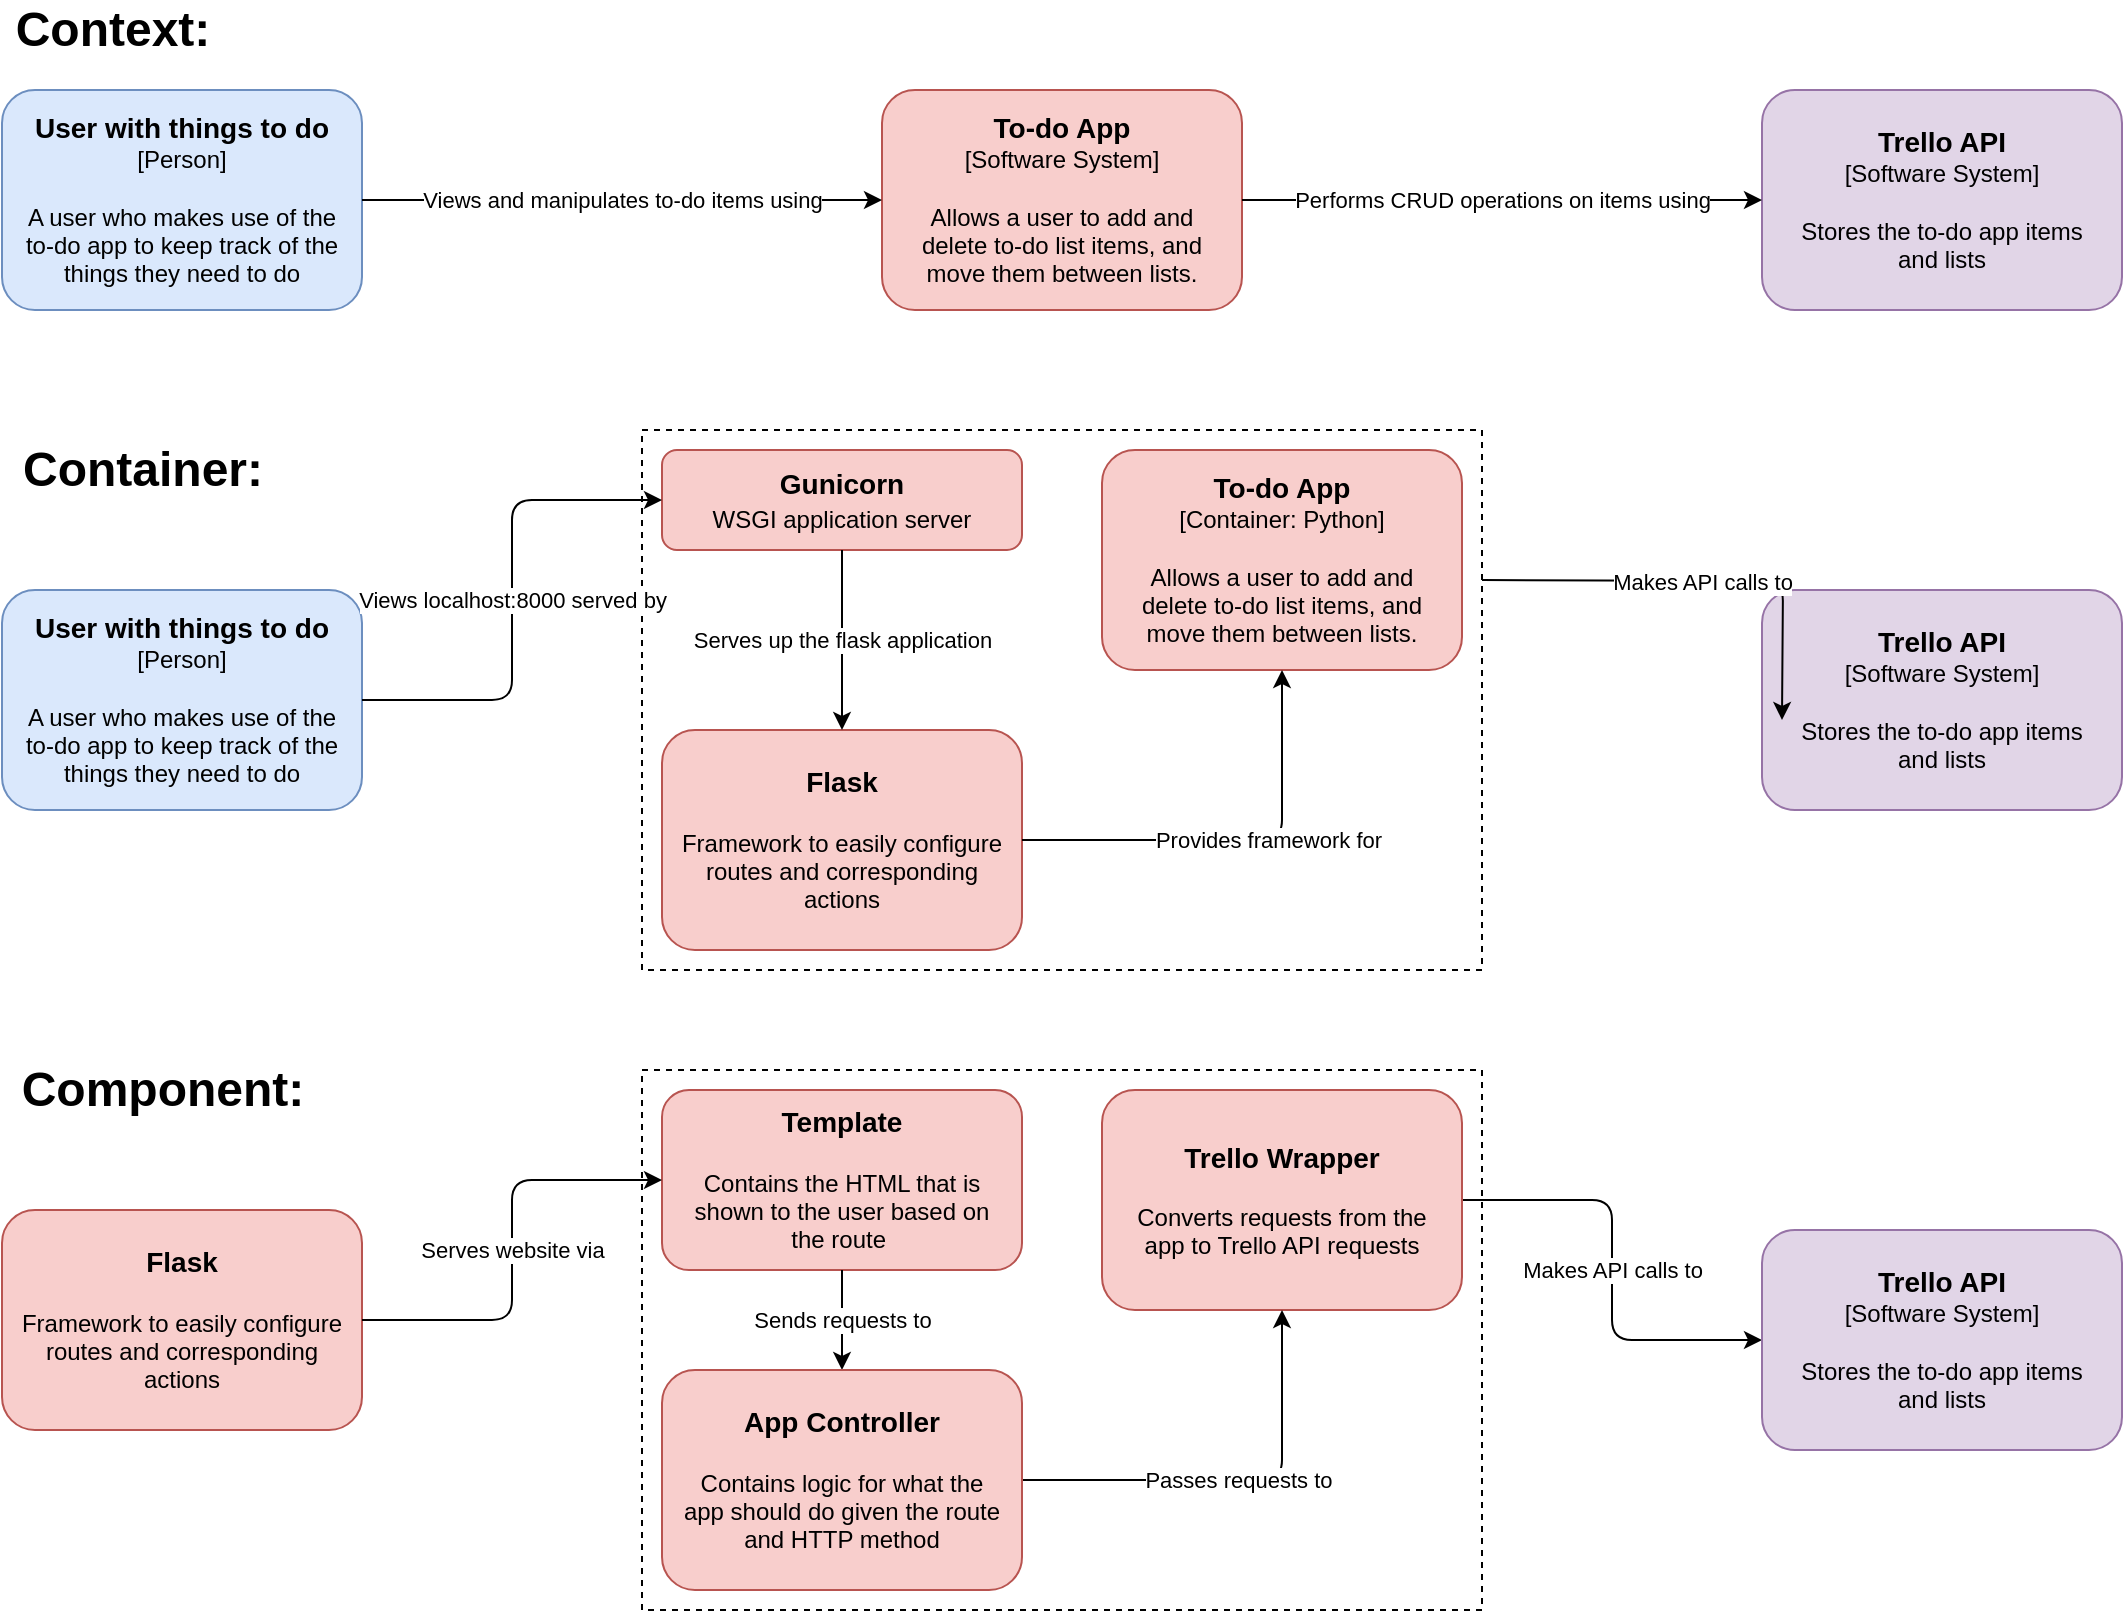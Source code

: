 <mxfile version="13.6.5">
    <diagram id="FNPzh5rsRgi6MCxf9DPo" name="Page-1">
        <mxGraphModel dx="723" dy="575" grid="1" gridSize="10" guides="1" tooltips="1" connect="1" arrows="1" fold="1" page="1" pageScale="1" pageWidth="850" pageHeight="1100" math="0" shadow="0">
            <root>
                <mxCell id="0"/>
                <mxCell id="1" parent="0"/>
                <mxCell id="13" value="" style="rounded=0;whiteSpace=wrap;html=1;dashed=1;fillColor=none;" parent="1" vertex="1">
                    <mxGeometry x="400" y="250" width="420" height="270" as="geometry"/>
                </mxCell>
                <mxCell id="zRoybYSnjrFQFX31tjQ8-4" value="&lt;div style=&quot;font-size: 14px&quot;&gt;&lt;b&gt;User with things to do&lt;/b&gt;&lt;/div&gt;&lt;div&gt;[Person]&lt;/div&gt;&lt;div&gt;&lt;br&gt;&lt;/div&gt;&lt;div&gt;A user who makes use of the to-do app to keep track of the things they need to do&lt;br&gt;&lt;/div&gt;" style="rounded=1;whiteSpace=wrap;html=1;fillColor=#dae8fc;strokeColor=#6c8ebf;spacing=10;fontColor=#000000;" parent="1" vertex="1">
                    <mxGeometry x="80" y="80" width="180" height="110" as="geometry"/>
                </mxCell>
                <mxCell id="zRoybYSnjrFQFX31tjQ8-5" value="&lt;div style=&quot;font-size: 14px&quot;&gt;&lt;b&gt;To-do App&lt;/b&gt;&lt;br&gt;&lt;/div&gt;&lt;div&gt;[Software System]&lt;/div&gt;&lt;div&gt;&lt;br&gt;&lt;/div&gt;&lt;div&gt;Allows a user to add and delete to-do list items, and move them between lists.&lt;br&gt;&lt;/div&gt;" style="rounded=1;whiteSpace=wrap;html=1;fillColor=#f8cecc;strokeColor=#b85450;spacing=10;fontColor=#000000;" parent="1" vertex="1">
                    <mxGeometry x="520" y="80" width="180" height="110" as="geometry"/>
                </mxCell>
                <mxCell id="zRoybYSnjrFQFX31tjQ8-8" value="" style="endArrow=classic;html=1;exitX=1;exitY=0.5;exitDx=0;exitDy=0;entryX=0;entryY=0.5;entryDx=0;entryDy=0;verticalAlign=middle;fontColor=#000000;labelBackgroundColor=#FFFFFF;" parent="1" source="zRoybYSnjrFQFX31tjQ8-4" target="zRoybYSnjrFQFX31tjQ8-5" edge="1">
                    <mxGeometry relative="1" as="geometry">
                        <mxPoint x="430" y="410" as="sourcePoint"/>
                        <mxPoint x="485" y="290" as="targetPoint"/>
                    </mxGeometry>
                </mxCell>
                <mxCell id="zRoybYSnjrFQFX31tjQ8-9" value="Views and manipulates to-do items using" style="edgeLabel;resizable=0;html=1;align=center;verticalAlign=middle;fontColor=#000000;labelBackgroundColor=#FFFFFF;" parent="zRoybYSnjrFQFX31tjQ8-8" connectable="0" vertex="1">
                    <mxGeometry relative="1" as="geometry"/>
                </mxCell>
                <mxCell id="zRoybYSnjrFQFX31tjQ8-11" value="&lt;div style=&quot;font-size: 14px&quot;&gt;&lt;b&gt;Trello API&lt;/b&gt;&lt;br&gt;&lt;/div&gt;&lt;div&gt;[Software System]&lt;/div&gt;&lt;div&gt;&lt;br&gt;&lt;/div&gt;&lt;div&gt;Stores the to-do app items and lists&lt;br&gt;&lt;/div&gt;" style="rounded=1;whiteSpace=wrap;html=1;fillColor=#e1d5e7;strokeColor=#9673a6;spacing=10;fontColor=#000000;" parent="1" vertex="1">
                    <mxGeometry x="960" y="80" width="180" height="110" as="geometry"/>
                </mxCell>
                <mxCell id="zRoybYSnjrFQFX31tjQ8-12" value="" style="endArrow=classic;html=1;exitX=1;exitY=0.5;exitDx=0;exitDy=0;entryX=0;entryY=0.5;entryDx=0;entryDy=0;verticalAlign=middle;" parent="1" source="zRoybYSnjrFQFX31tjQ8-5" target="zRoybYSnjrFQFX31tjQ8-11" edge="1">
                    <mxGeometry relative="1" as="geometry">
                        <mxPoint x="479.5" y="400" as="sourcePoint"/>
                        <mxPoint x="479.5" y="500" as="targetPoint"/>
                    </mxGeometry>
                </mxCell>
                <mxCell id="zRoybYSnjrFQFX31tjQ8-13" value="Performs CRUD operations on items using" style="edgeLabel;resizable=0;html=1;align=center;verticalAlign=middle;fontColor=#000000;labelBackgroundColor=#FFFFFF;" parent="zRoybYSnjrFQFX31tjQ8-12" connectable="0" vertex="1">
                    <mxGeometry relative="1" as="geometry"/>
                </mxCell>
                <mxCell id="4" value="&lt;b&gt;&lt;font style=&quot;font-size: 24px&quot;&gt;Context:&lt;/font&gt;&lt;/b&gt;" style="text;html=1;resizable=0;autosize=1;align=center;verticalAlign=middle;points=[];fillColor=none;strokeColor=none;rounded=0;labelBackgroundColor=#FFFFFF;fontColor=#000000;" parent="1" vertex="1">
                    <mxGeometry x="80" y="40" width="110" height="20" as="geometry"/>
                </mxCell>
                <mxCell id="5" value="&lt;div style=&quot;font-size: 14px&quot;&gt;&lt;b&gt;User with things to do&lt;/b&gt;&lt;/div&gt;&lt;div&gt;[Person]&lt;/div&gt;&lt;div&gt;&lt;br&gt;&lt;/div&gt;&lt;div&gt;A user who makes use of the to-do app to keep track of the things they need to do&lt;br&gt;&lt;/div&gt;" style="rounded=1;whiteSpace=wrap;html=1;fillColor=#dae8fc;strokeColor=#6c8ebf;spacing=10;fontColor=#000000;" parent="1" vertex="1">
                    <mxGeometry x="80" y="330" width="180" height="110" as="geometry"/>
                </mxCell>
                <mxCell id="6" value="&lt;div style=&quot;font-size: 14px&quot;&gt;&lt;b&gt;To-do App&lt;/b&gt;&lt;br&gt;&lt;/div&gt;&lt;div&gt;[Container: Python]&lt;/div&gt;&lt;div&gt;&lt;br&gt;&lt;/div&gt;&lt;div&gt;Allows a user to add and delete to-do list items, and move them between lists.&lt;br&gt;&lt;/div&gt;" style="rounded=1;whiteSpace=wrap;html=1;fillColor=#f8cecc;strokeColor=#b85450;spacing=10;fontColor=#000000;" parent="1" vertex="1">
                    <mxGeometry x="630" y="260" width="180" height="110" as="geometry"/>
                </mxCell>
                <mxCell id="9" value="&lt;div style=&quot;font-size: 14px&quot;&gt;&lt;b&gt;Trello API&lt;/b&gt;&lt;br&gt;&lt;/div&gt;&lt;div&gt;[Software System]&lt;/div&gt;&lt;div&gt;&lt;br&gt;&lt;/div&gt;&lt;div&gt;Stores the to-do app items and lists&lt;br&gt;&lt;/div&gt;" style="rounded=1;whiteSpace=wrap;html=1;fillColor=#e1d5e7;strokeColor=#9673a6;spacing=10;fontColor=#000000;" parent="1" vertex="1">
                    <mxGeometry x="960" y="330" width="180" height="110" as="geometry"/>
                </mxCell>
                <mxCell id="10" value="" style="endArrow=classic;html=1;exitX=1;exitY=0.5;exitDx=0;exitDy=0;entryX=0;entryY=0.5;entryDx=0;entryDy=0;verticalAlign=middle;edgeStyle=orthogonalEdgeStyle;" parent="1" source="30" target="26" edge="1">
                    <mxGeometry relative="1" as="geometry">
                        <mxPoint x="830" y="770" as="sourcePoint"/>
                        <mxPoint x="980" y="840" as="targetPoint"/>
                    </mxGeometry>
                </mxCell>
                <mxCell id="11" value="Makes API calls to" style="edgeLabel;resizable=0;html=1;align=center;verticalAlign=middle;fontColor=#000000;labelBackgroundColor=#FFFFFF;" parent="10" connectable="0" vertex="1">
                    <mxGeometry relative="1" as="geometry"/>
                </mxCell>
                <mxCell id="12" value="&lt;b&gt;&lt;font style=&quot;font-size: 24px&quot;&gt;Container:&lt;/font&gt;&lt;/b&gt;" style="text;html=1;resizable=0;autosize=1;align=center;verticalAlign=middle;points=[];fillColor=none;strokeColor=none;rounded=0;labelBackgroundColor=#FFFFFF;fontColor=#000000;" parent="1" vertex="1">
                    <mxGeometry x="80" y="260" width="140" height="20" as="geometry"/>
                </mxCell>
                <mxCell id="14" value="&lt;div style=&quot;font-size: 14px&quot;&gt;&lt;b&gt;Gunicorn&lt;/b&gt;&lt;/div&gt;&lt;div&gt;&lt;font style=&quot;font-size: 12px&quot;&gt;WSGI application server&lt;/font&gt;&lt;b style=&quot;font-size: 14px&quot;&gt;&lt;br&gt;&lt;/b&gt;&lt;/div&gt;" style="rounded=1;whiteSpace=wrap;html=1;fillColor=#f8cecc;strokeColor=#b85450;spacing=10;fontColor=#000000;" parent="1" vertex="1">
                    <mxGeometry x="410" y="260" width="180" height="50" as="geometry"/>
                </mxCell>
                <mxCell id="15" value="" style="endArrow=classic;html=1;exitX=1;exitY=0.5;exitDx=0;exitDy=0;entryX=0;entryY=0.5;entryDx=0;entryDy=0;verticalAlign=middle;edgeStyle=orthogonalEdgeStyle;" parent="1" source="5" target="14" edge="1">
                    <mxGeometry relative="1" as="geometry">
                        <mxPoint x="260" y="385" as="sourcePoint"/>
                        <mxPoint x="425" y="350" as="targetPoint"/>
                    </mxGeometry>
                </mxCell>
                <mxCell id="16" value="Views localhost:8000 served by" style="edgeLabel;resizable=0;html=1;align=center;verticalAlign=middle;labelBackgroundColor=#FFFFFF;fontColor=#000000;" parent="15" connectable="0" vertex="1">
                    <mxGeometry relative="1" as="geometry"/>
                </mxCell>
                <mxCell id="17" value="&lt;div style=&quot;font-size: 14px&quot;&gt;&lt;b&gt;Flask&lt;/b&gt;&lt;/div&gt;&lt;div&gt;&lt;br&gt;&lt;/div&gt;&lt;div&gt;Framework to easily configure routes and corresponding actions&lt;br&gt;&lt;/div&gt;" style="rounded=1;whiteSpace=wrap;html=1;fillColor=#f8cecc;strokeColor=#b85450;spacing=10;fontColor=#000000;" parent="1" vertex="1">
                    <mxGeometry x="410" y="400" width="180" height="110" as="geometry"/>
                </mxCell>
                <mxCell id="19" value="" style="endArrow=classic;html=1;exitX=0.5;exitY=1;exitDx=0;exitDy=0;verticalAlign=middle;entryX=0.5;entryY=0;entryDx=0;entryDy=0;" parent="1" source="14" target="17" edge="1">
                    <mxGeometry relative="1" as="geometry">
                        <mxPoint x="270" y="365" as="sourcePoint"/>
                        <mxPoint x="480" y="312" as="targetPoint"/>
                    </mxGeometry>
                </mxCell>
                <mxCell id="20" value="Serves up the flask application" style="edgeLabel;resizable=0;html=1;align=center;verticalAlign=middle;fontColor=#000000;labelBackgroundColor=#FFFFFF;" parent="19" connectable="0" vertex="1">
                    <mxGeometry relative="1" as="geometry"/>
                </mxCell>
                <mxCell id="21" value="" style="endArrow=classic;html=1;exitX=1;exitY=0.5;exitDx=0;exitDy=0;entryX=0.5;entryY=1;entryDx=0;entryDy=0;verticalAlign=middle;edgeStyle=orthogonalEdgeStyle;" parent="1" source="17" target="6" edge="1">
                    <mxGeometry relative="1" as="geometry">
                        <mxPoint x="280" y="375" as="sourcePoint"/>
                        <mxPoint x="445" y="310" as="targetPoint"/>
                    </mxGeometry>
                </mxCell>
                <mxCell id="22" value="Provides framework for" style="edgeLabel;resizable=0;html=1;align=center;verticalAlign=middle;fontColor=#000000;labelBackgroundColor=#FFFFFF;" parent="21" connectable="0" vertex="1">
                    <mxGeometry relative="1" as="geometry">
                        <mxPoint x="15" as="offset"/>
                    </mxGeometry>
                </mxCell>
                <mxCell id="23" value="&lt;b&gt;&lt;font style=&quot;font-size: 24px&quot;&gt;Component:&lt;/font&gt;&lt;/b&gt;" style="text;html=1;resizable=0;autosize=1;align=center;verticalAlign=middle;points=[];fillColor=none;strokeColor=none;rounded=0;labelBackgroundColor=#FFFFFF;fontColor=#000000;" parent="1" vertex="1">
                    <mxGeometry x="80" y="570" width="160" height="20" as="geometry"/>
                </mxCell>
                <mxCell id="24" value="&lt;div style=&quot;font-size: 14px&quot;&gt;&lt;b&gt;Flask&lt;/b&gt;&lt;/div&gt;&lt;div&gt;&lt;br&gt;&lt;/div&gt;&lt;div&gt;Framework to easily configure routes and corresponding actions&lt;br&gt;&lt;/div&gt;" style="rounded=1;whiteSpace=wrap;html=1;fillColor=#f8cecc;strokeColor=#b85450;spacing=10;fontColor=#000000;" parent="1" vertex="1">
                    <mxGeometry x="80" y="640" width="180" height="110" as="geometry"/>
                </mxCell>
                <mxCell id="25" value="" style="rounded=0;whiteSpace=wrap;html=1;dashed=1;fillColor=none;" parent="1" vertex="1">
                    <mxGeometry x="400" y="570" width="420" height="270" as="geometry"/>
                </mxCell>
                <mxCell id="26" value="&lt;div style=&quot;font-size: 14px&quot;&gt;&lt;b&gt;Trello API&lt;/b&gt;&lt;br&gt;&lt;/div&gt;&lt;div&gt;[Software System]&lt;/div&gt;&lt;div&gt;&lt;br&gt;&lt;/div&gt;&lt;div&gt;Stores the to-do app items and lists&lt;br&gt;&lt;/div&gt;" style="rounded=1;whiteSpace=wrap;html=1;fillColor=#e1d5e7;strokeColor=#9673a6;spacing=10;fontColor=#000000;" parent="1" vertex="1">
                    <mxGeometry x="960" y="650" width="180" height="110" as="geometry"/>
                </mxCell>
                <mxCell id="27" value="&lt;div style=&quot;font-size: 14px&quot;&gt;&lt;b&gt;Template&lt;/b&gt;&lt;/div&gt;&lt;div&gt;&lt;br&gt;&lt;/div&gt;&lt;div&gt;Contains the HTML that is shown to the user based on the route&amp;nbsp;&lt;/div&gt;" style="rounded=1;whiteSpace=wrap;html=1;fillColor=#f8cecc;strokeColor=#b85450;spacing=10;fontColor=#000000;" parent="1" vertex="1">
                    <mxGeometry x="410" y="580" width="180" height="90" as="geometry"/>
                </mxCell>
                <mxCell id="28" value="" style="endArrow=classic;html=1;exitX=0.5;exitY=1;exitDx=0;exitDy=0;verticalAlign=middle;edgeStyle=orthogonalEdgeStyle;entryX=0.5;entryY=0;entryDx=0;entryDy=0;" parent="1" source="27" target="35" edge="1">
                    <mxGeometry relative="1" as="geometry">
                        <mxPoint x="270" y="395" as="sourcePoint"/>
                        <mxPoint x="420" y="295" as="targetPoint"/>
                    </mxGeometry>
                </mxCell>
                <mxCell id="29" value="Sends requests to" style="edgeLabel;resizable=0;html=1;align=center;verticalAlign=middle;labelBackgroundColor=#FFFFFF;fontColor=#000000;" parent="28" connectable="0" vertex="1">
                    <mxGeometry relative="1" as="geometry"/>
                </mxCell>
                <mxCell id="30" value="&lt;div style=&quot;font-size: 14px&quot;&gt;&lt;b&gt;Trello Wrapper&lt;/b&gt;&lt;/div&gt;&lt;div&gt;&lt;br&gt;&lt;/div&gt;&lt;div&gt;Converts requests from the app to Trello API requests&lt;/div&gt;" style="rounded=1;whiteSpace=wrap;html=1;fillColor=#f8cecc;strokeColor=#b85450;spacing=10;fontColor=#000000;" parent="1" vertex="1">
                    <mxGeometry x="630" y="580" width="180" height="110" as="geometry"/>
                </mxCell>
                <mxCell id="31" value="" style="endArrow=classic;html=1;exitX=1;exitY=0.5;exitDx=0;exitDy=0;verticalAlign=middle;edgeStyle=orthogonalEdgeStyle;entryX=0.5;entryY=1;entryDx=0;entryDy=0;" parent="1" source="35" target="30" edge="1">
                    <mxGeometry relative="1" as="geometry">
                        <mxPoint x="600" y="640.0" as="sourcePoint"/>
                        <mxPoint x="750" y="580" as="targetPoint"/>
                    </mxGeometry>
                </mxCell>
                <mxCell id="32" value="Passes requests to" style="edgeLabel;resizable=0;html=1;align=center;verticalAlign=middle;labelBackgroundColor=#FFFFFF;fontColor=#000000;" parent="31" connectable="0" vertex="1">
                    <mxGeometry relative="1" as="geometry"/>
                </mxCell>
                <mxCell id="33" value="" style="endArrow=classic;html=1;exitX=1;exitY=0.5;exitDx=0;exitDy=0;entryX=0;entryY=0.5;entryDx=0;entryDy=0;verticalAlign=middle;edgeStyle=orthogonalEdgeStyle;" parent="1" edge="1">
                    <mxGeometry relative="1" as="geometry">
                        <mxPoint x="820" y="325" as="sourcePoint"/>
                        <mxPoint x="970" y="395" as="targetPoint"/>
                    </mxGeometry>
                </mxCell>
                <mxCell id="34" value="Makes API calls to" style="edgeLabel;resizable=0;html=1;align=center;verticalAlign=middle;fontColor=#000000;labelBackgroundColor=#FFFFFF;" parent="33" connectable="0" vertex="1">
                    <mxGeometry relative="1" as="geometry"/>
                </mxCell>
                <mxCell id="35" value="&lt;div style=&quot;font-size: 14px&quot;&gt;&lt;b&gt;App Controller&lt;/b&gt;&lt;/div&gt;&lt;div&gt;&lt;br&gt;&lt;/div&gt;&lt;div&gt;Contains logic for what the app should do given the route and HTTP method&lt;/div&gt;" style="rounded=1;whiteSpace=wrap;html=1;fillColor=#f8cecc;strokeColor=#b85450;spacing=10;fontColor=#000000;" vertex="1" parent="1">
                    <mxGeometry x="410" y="720" width="180" height="110" as="geometry"/>
                </mxCell>
                <mxCell id="37" value="" style="endArrow=classic;html=1;exitX=1;exitY=0.5;exitDx=0;exitDy=0;verticalAlign=middle;edgeStyle=orthogonalEdgeStyle;entryX=0;entryY=0.5;entryDx=0;entryDy=0;" edge="1" parent="1" source="24" target="27">
                    <mxGeometry relative="1" as="geometry">
                        <mxPoint x="600" y="785" as="sourcePoint"/>
                        <mxPoint x="730" y="700" as="targetPoint"/>
                    </mxGeometry>
                </mxCell>
                <mxCell id="38" value="Serves website via" style="edgeLabel;resizable=0;html=1;align=center;verticalAlign=middle;labelBackgroundColor=#FFFFFF;fontColor=#000000;" connectable="0" vertex="1" parent="37">
                    <mxGeometry relative="1" as="geometry"/>
                </mxCell>
            </root>
        </mxGraphModel>
    </diagram>
</mxfile>